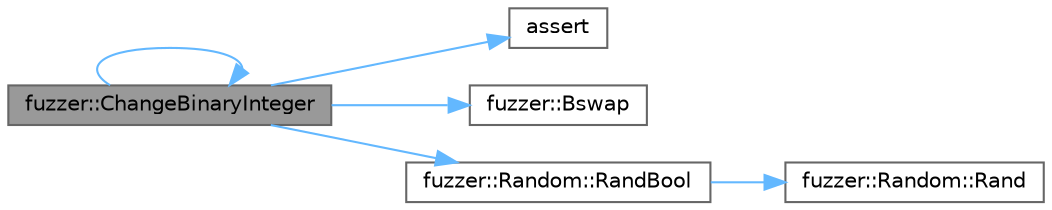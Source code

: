 digraph "fuzzer::ChangeBinaryInteger"
{
 // LATEX_PDF_SIZE
  bgcolor="transparent";
  edge [fontname=Helvetica,fontsize=10,labelfontname=Helvetica,labelfontsize=10];
  node [fontname=Helvetica,fontsize=10,shape=box,height=0.2,width=0.4];
  rankdir="LR";
  Node1 [id="Node000001",label="fuzzer::ChangeBinaryInteger",height=0.2,width=0.4,color="gray40", fillcolor="grey60", style="filled", fontcolor="black",tooltip=" "];
  Node1 -> Node2 [id="edge1_Node000001_Node000002",color="steelblue1",style="solid",tooltip=" "];
  Node2 [id="Node000002",label="assert",height=0.2,width=0.4,color="grey40", fillcolor="white", style="filled",URL="$_fuzzer_trace_p_c_8cpp.html#aa099297e8e2ed3ff1bcc3de3ff413238",tooltip=" "];
  Node1 -> Node3 [id="edge2_Node000001_Node000003",color="steelblue1",style="solid",tooltip=" "];
  Node3 [id="Node000003",label="fuzzer::Bswap",height=0.2,width=0.4,color="grey40", fillcolor="white", style="filled",URL="$namespacefuzzer.html#a88ebc94df04c93b5276f5dc95142da63",tooltip=" "];
  Node1 -> Node1 [id="edge3_Node000001_Node000001",color="steelblue1",style="solid",tooltip=" "];
  Node1 -> Node4 [id="edge4_Node000001_Node000004",color="steelblue1",style="solid",tooltip=" "];
  Node4 [id="Node000004",label="fuzzer::Random::RandBool",height=0.2,width=0.4,color="grey40", fillcolor="white", style="filled",URL="$classfuzzer_1_1_random.html#ad1b676d839fb8857db1e222f4c8d66a8",tooltip=" "];
  Node4 -> Node5 [id="edge5_Node000004_Node000005",color="steelblue1",style="solid",tooltip=" "];
  Node5 [id="Node000005",label="fuzzer::Random::Rand",height=0.2,width=0.4,color="grey40", fillcolor="white", style="filled",URL="$classfuzzer_1_1_random.html#afe62c39a4f5590cf858998e73aad3a23",tooltip=" "];
}
